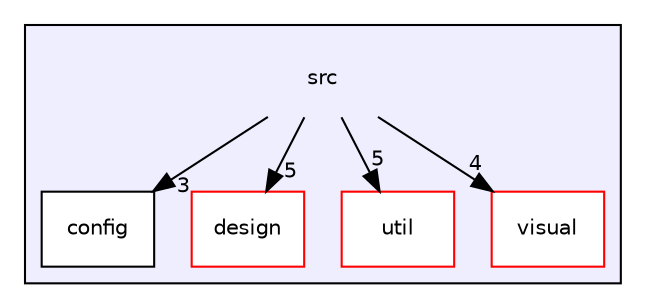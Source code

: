 digraph "src" {
  compound=true
  node [ fontsize="10", fontname="Helvetica"];
  edge [ labelfontsize="10", labelfontname="Helvetica"];
  subgraph clusterdir_68267d1309a1af8e8297ef4c3efbcdba {
    graph [ bgcolor="#eeeeff", pencolor="black", label="" URL="dir_68267d1309a1af8e8297ef4c3efbcdba.html"];
    dir_68267d1309a1af8e8297ef4c3efbcdba [shape=plaintext label="src"];
    dir_7e83d1792d529f4aa7126ac7e0b3b699 [shape=box label="config" color="black" fillcolor="white" style="filled" URL="dir_7e83d1792d529f4aa7126ac7e0b3b699.html"];
    dir_f80ef77967b2c6bf16cef741e55a9645 [shape=box label="design" color="red" fillcolor="white" style="filled" URL="dir_f80ef77967b2c6bf16cef741e55a9645.html"];
    dir_b7878ad5ecbf2506f4125b9d34c97e45 [shape=box label="util" color="red" fillcolor="white" style="filled" URL="dir_b7878ad5ecbf2506f4125b9d34c97e45.html"];
    dir_5594f77850edb42952de1f5e8c94226d [shape=box label="visual" color="red" fillcolor="white" style="filled" URL="dir_5594f77850edb42952de1f5e8c94226d.html"];
  }
  dir_68267d1309a1af8e8297ef4c3efbcdba->dir_b7878ad5ecbf2506f4125b9d34c97e45 [headlabel="5", labeldistance=1.5 headhref="dir_000000_000004.html"];
  dir_68267d1309a1af8e8297ef4c3efbcdba->dir_7e83d1792d529f4aa7126ac7e0b3b699 [headlabel="3", labeldistance=1.5 headhref="dir_000000_000001.html"];
  dir_68267d1309a1af8e8297ef4c3efbcdba->dir_5594f77850edb42952de1f5e8c94226d [headlabel="4", labeldistance=1.5 headhref="dir_000000_000002.html"];
  dir_68267d1309a1af8e8297ef4c3efbcdba->dir_f80ef77967b2c6bf16cef741e55a9645 [headlabel="5", labeldistance=1.5 headhref="dir_000000_000006.html"];
}

